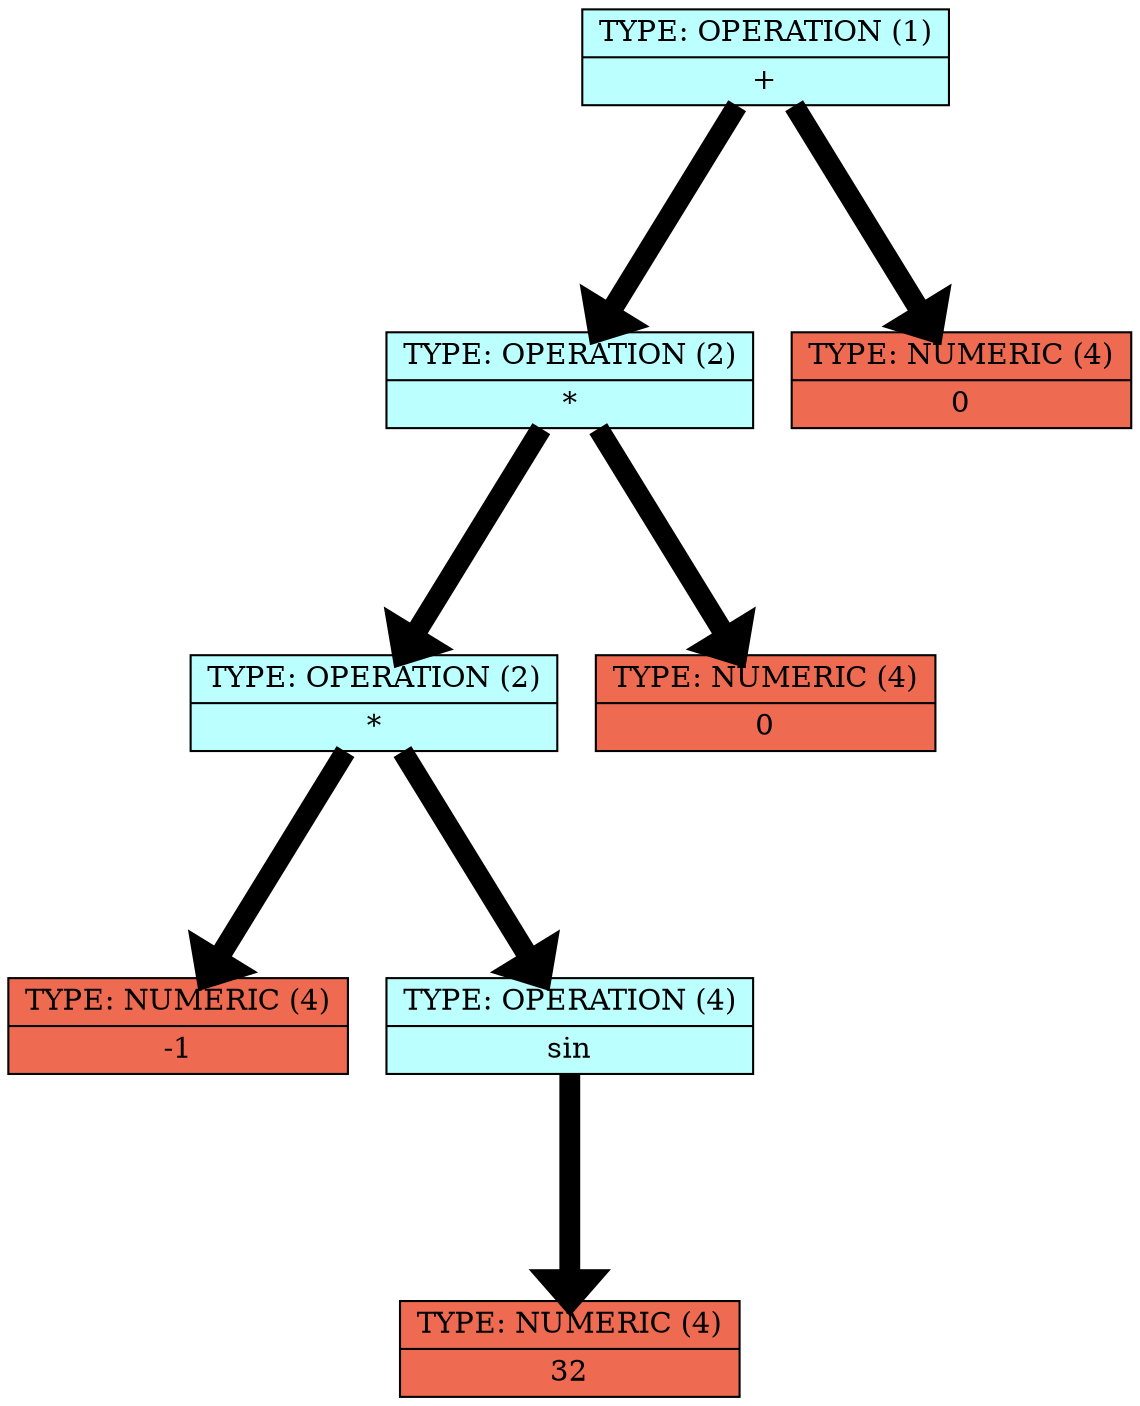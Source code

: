 digraph structs {    
rankdir = TB;        
graph [dpi = 200];   
ranksep = 1.5;       
edge[penwidth = 10]; 
cell0 [style = filled, color = black, shape=record, 
fillcolor = paleturquoise1, label = " { <ptr> TYPE: OPERATION (1) | +} " ];                         
cell1 [style = filled, color = black, shape=record, 
fillcolor = paleturquoise1, label = " { <ptr> TYPE: OPERATION (2) | *} " ];                         
cell2 [style = filled, color = black, shape=record, 
fillcolor = paleturquoise1, label = " { <ptr> TYPE: OPERATION (2) | *} " ];                         
cell3 [style = filled, color = black, shape=record, 
fillcolor = coral2, label = " { <ptr> TYPE: NUMERIC (4) | -1} " ];                         
cell4 [style = filled, color = black, shape=record, 
fillcolor = paleturquoise1, label = " { <ptr> TYPE: OPERATION (4) | sin} " ];                         
cell5 [style = filled, color = black, shape=record, 
fillcolor = coral2, label = " { <ptr> TYPE: NUMERIC (4) | 32} " ];                         
cell6 [style = filled, color = black, shape=record, 
fillcolor = coral2, label = " { <ptr> TYPE: NUMERIC (4) | 0} " ];                         
cell7 [style = filled, color = black, shape=record, 
fillcolor = coral2, label = " { <ptr> TYPE: NUMERIC (4) | 0} " ];                         
cell0 -> cell1;
cell1 -> cell2;
cell2 -> cell3;
cell2 -> cell4;
cell4 -> cell5;
cell1 -> cell6;
cell0 -> cell7;
}
